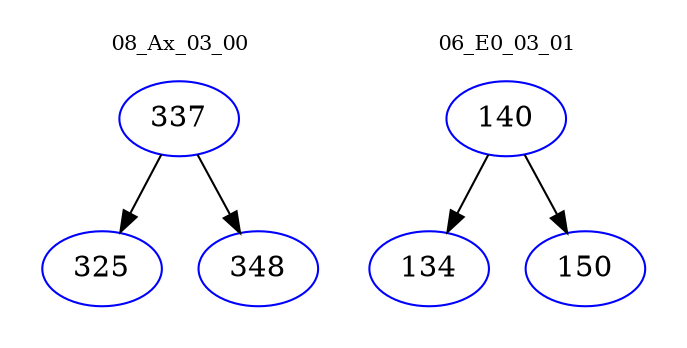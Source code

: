 digraph{
subgraph cluster_0 {
color = white
label = "08_Ax_03_00";
fontsize=10;
T0_337 [label="337", color="blue"]
T0_337 -> T0_325 [color="black"]
T0_325 [label="325", color="blue"]
T0_337 -> T0_348 [color="black"]
T0_348 [label="348", color="blue"]
}
subgraph cluster_1 {
color = white
label = "06_E0_03_01";
fontsize=10;
T1_140 [label="140", color="blue"]
T1_140 -> T1_134 [color="black"]
T1_134 [label="134", color="blue"]
T1_140 -> T1_150 [color="black"]
T1_150 [label="150", color="blue"]
}
}
